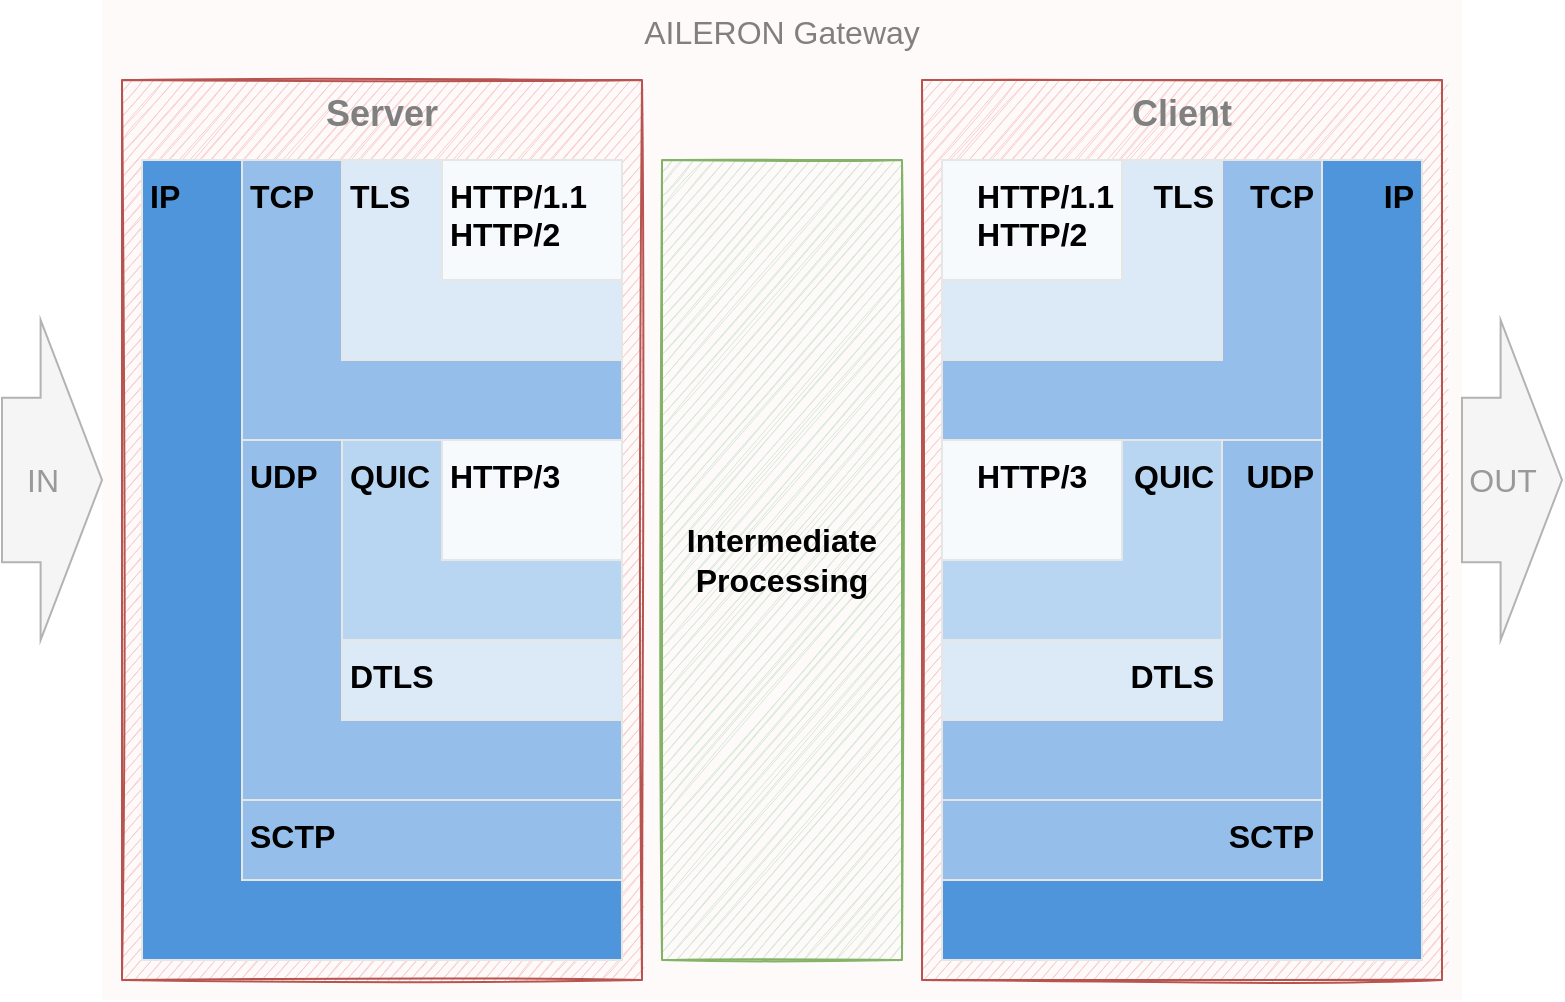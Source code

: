 <mxfile version="17.4.2" type="device"><diagram id="VVMdM74mDpFCBubdMjJu" name="Page-1"><mxGraphModel dx="1102" dy="1025" grid="1" gridSize="10" guides="1" tooltips="1" connect="1" arrows="1" fold="1" page="1" pageScale="1" pageWidth="850" pageHeight="1100" math="0" shadow="0"><root><mxCell id="0"/><mxCell id="1" parent="0"/><mxCell id="2PYzIpc_VmF3SlSVbqBO-26" value="AILERON Gateway" style="rounded=0;whiteSpace=wrap;html=1;fontSize=16;strokeColor=none;fillColor=#FFFAFA;verticalAlign=top;fontColor=#808080;" parent="1" vertex="1"><mxGeometry x="100" y="240" width="680" height="500" as="geometry"/></mxCell><mxCell id="z-5gMup4sKxpp_oHsNRf-16" value="Client" style="rounded=0;whiteSpace=wrap;html=1;sketch=1;fontSize=18;strokeColor=#b85450;strokeWidth=1;fillColor=#f8cecc;verticalAlign=top;fontStyle=1;imageAspect=0;fontColor=#808080;" parent="1" vertex="1"><mxGeometry x="510" y="280" width="260" height="450" as="geometry"/></mxCell><mxCell id="z-5gMup4sKxpp_oHsNRf-15" value="Server" style="rounded=0;whiteSpace=wrap;html=1;sketch=1;fontSize=18;strokeColor=#b85450;strokeWidth=1;fillColor=#f8cecc;verticalAlign=top;fontStyle=1;imageAspect=0;fontColor=#808080;" parent="1" vertex="1"><mxGeometry x="110" y="280" width="260" height="450" as="geometry"/></mxCell><mxCell id="z-5gMup4sKxpp_oHsNRf-12" value="Intermediate&lt;br style=&quot;font-size: 16px;&quot;&gt;Processing" style="rounded=0;whiteSpace=wrap;html=1;fontSize=16;strokeColor=#82b366;strokeWidth=1;fillColor=#d5e8d4;sketch=1;fontStyle=1;imageAspect=0;" parent="1" vertex="1"><mxGeometry x="380" y="320" width="120" height="400" as="geometry"/></mxCell><mxCell id="2PYzIpc_VmF3SlSVbqBO-28" value="IN&amp;nbsp;&amp;nbsp;" style="shape=singleArrow;whiteSpace=wrap;html=1;fontSize=16;strokeColor=#B3B3B3;fillColor=#f5f5f5;arrowWidth=0.514;arrowSize=0.614;fontColor=#999999;align=center;" parent="1" vertex="1"><mxGeometry x="50" y="400" width="50" height="160" as="geometry"/></mxCell><mxCell id="2PYzIpc_VmF3SlSVbqBO-31" value="OUT&amp;nbsp;&amp;nbsp;" style="shape=singleArrow;whiteSpace=wrap;html=1;fontSize=16;strokeColor=#B3B3B3;fillColor=#f5f5f5;arrowWidth=0.514;arrowSize=0.614;fontColor=#999999;align=center;" parent="1" vertex="1"><mxGeometry x="780" y="400" width="50" height="160" as="geometry"/></mxCell><mxCell id="2PYzIpc_VmF3SlSVbqBO-51" value="IP" style="rounded=0;whiteSpace=wrap;html=1;fontStyle=1;verticalAlign=top;align=left;fontSize=16;spacing=4;strokeColor=#E6E6E6;fillColor=#4e95dc;" parent="1" vertex="1"><mxGeometry x="120" y="320" width="240" height="400" as="geometry"/></mxCell><mxCell id="2PYzIpc_VmF3SlSVbqBO-52" value="TCP" style="rounded=0;whiteSpace=wrap;html=1;align=left;fontStyle=1;verticalAlign=top;fontSize=16;spacing=4;strokeColor=#E6E6E6;fillColor=#95bfea;" parent="1" vertex="1"><mxGeometry x="170" y="320" width="190" height="140" as="geometry"/></mxCell><mxCell id="2PYzIpc_VmF3SlSVbqBO-53" value="TLS" style="rounded=0;whiteSpace=wrap;html=1;align=left;verticalAlign=top;fontStyle=1;fontSize=16;spacing=4;strokeColor=#E6E6E6;fillColor=#dceaf8;" parent="1" vertex="1"><mxGeometry x="220" y="320" width="140" height="100" as="geometry"/></mxCell><mxCell id="2PYzIpc_VmF3SlSVbqBO-54" value="HTTP/1.1&lt;br style=&quot;font-size: 16px;&quot;&gt;HTTP/2&amp;nbsp; &amp;nbsp;" style="rounded=0;whiteSpace=wrap;html=1;align=left;verticalAlign=top;fontStyle=1;fontSize=16;spacing=4;strokeColor=#E6E6E6;fillColor=#f7fafd;" parent="1" vertex="1"><mxGeometry x="270" y="320" width="90" height="60" as="geometry"/></mxCell><mxCell id="2PYzIpc_VmF3SlSVbqBO-55" value="UDP" style="rounded=0;whiteSpace=wrap;html=1;align=left;fontStyle=1;verticalAlign=top;fontSize=16;spacing=4;strokeColor=#E6E6E6;fillColor=#95bfea;" parent="1" vertex="1"><mxGeometry x="170" y="460" width="190" height="180" as="geometry"/></mxCell><mxCell id="2PYzIpc_VmF3SlSVbqBO-56" value="QUIC" style="rounded=0;whiteSpace=wrap;html=1;align=left;verticalAlign=top;fontStyle=1;fontSize=16;spacing=4;strokeColor=#E6E6E6;fillColor=#b8d5f1;" parent="1" vertex="1"><mxGeometry x="220" y="460" width="140" height="100" as="geometry"/></mxCell><mxCell id="2PYzIpc_VmF3SlSVbqBO-57" value="HTTP/3" style="rounded=0;whiteSpace=wrap;html=1;align=left;verticalAlign=top;fontStyle=1;fontSize=16;spacing=4;strokeColor=#E6E6E6;fillColor=#f7fafd;" parent="1" vertex="1"><mxGeometry x="270" y="460" width="90" height="60" as="geometry"/></mxCell><mxCell id="2PYzIpc_VmF3SlSVbqBO-61" value="DTLS" style="rounded=0;whiteSpace=wrap;html=1;align=left;verticalAlign=top;fontStyle=1;fontSize=16;spacing=4;strokeColor=#E6E6E6;fillColor=#dceaf8;" parent="1" vertex="1"><mxGeometry x="220" y="560" width="140" height="40" as="geometry"/></mxCell><mxCell id="-tlah7sSdVU6tWUkPAmX-4" value="SCTP" style="rounded=0;whiteSpace=wrap;html=1;align=left;verticalAlign=top;fontStyle=1;fontSize=16;spacing=4;strokeColor=#E6E6E6;fillColor=#95BFEA;" parent="1" vertex="1"><mxGeometry x="170" y="640" width="190" height="40" as="geometry"/></mxCell><mxCell id="2PYzIpc_VmF3SlSVbqBO-35" value="IP" style="rounded=0;whiteSpace=wrap;html=1;fontStyle=1;verticalAlign=top;align=right;fontSize=16;spacing=4;strokeColor=#E6E6E6;fillColor=#4e95dc;" parent="1" vertex="1"><mxGeometry x="520" y="320" width="240" height="400" as="geometry"/></mxCell><mxCell id="2PYzIpc_VmF3SlSVbqBO-36" value="TCP" style="rounded=0;whiteSpace=wrap;html=1;align=right;fontStyle=1;verticalAlign=top;fontSize=16;spacing=4;strokeColor=#E6E6E6;fillColor=#95bfea;" parent="1" vertex="1"><mxGeometry x="520" y="320" width="190" height="140" as="geometry"/></mxCell><mxCell id="2PYzIpc_VmF3SlSVbqBO-37" value="TLS" style="rounded=0;whiteSpace=wrap;html=1;align=right;verticalAlign=top;fontStyle=1;fontSize=16;spacing=4;strokeColor=#E6E6E6;fillColor=#dceaf8;" parent="1" vertex="1"><mxGeometry x="520" y="320" width="140" height="100" as="geometry"/></mxCell><mxCell id="2PYzIpc_VmF3SlSVbqBO-38" value="HTTP/1.1&lt;br style=&quot;font-size: 16px&quot;&gt;HTTP/2&amp;nbsp; &amp;nbsp;" style="rounded=0;whiteSpace=wrap;html=1;align=right;verticalAlign=top;fontStyle=1;fontSize=16;spacing=4;strokeColor=#E6E6E6;fillColor=#f7fafd;" parent="1" vertex="1"><mxGeometry x="520" y="320" width="90" height="60" as="geometry"/></mxCell><mxCell id="2PYzIpc_VmF3SlSVbqBO-39" value="UDP" style="rounded=0;whiteSpace=wrap;html=1;align=right;fontStyle=1;verticalAlign=top;fontSize=16;spacing=4;strokeColor=#E6E6E6;fillColor=#95bfea;" parent="1" vertex="1"><mxGeometry x="520" y="460" width="190" height="180" as="geometry"/></mxCell><mxCell id="2PYzIpc_VmF3SlSVbqBO-40" value="QUIC" style="rounded=0;whiteSpace=wrap;html=1;align=right;verticalAlign=top;fontStyle=1;fontSize=16;spacing=4;strokeColor=#E6E6E6;fillColor=#b8d5f1;" parent="1" vertex="1"><mxGeometry x="520" y="460" width="140" height="100" as="geometry"/></mxCell><mxCell id="2PYzIpc_VmF3SlSVbqBO-41" value="HTTP/3&amp;nbsp; &amp;nbsp;" style="rounded=0;whiteSpace=wrap;html=1;align=right;verticalAlign=top;fontStyle=1;fontSize=16;spacing=4;strokeColor=#E6E6E6;fillColor=#f7fafd;" parent="1" vertex="1"><mxGeometry x="520" y="460" width="90" height="60" as="geometry"/></mxCell><mxCell id="2PYzIpc_VmF3SlSVbqBO-47" value="DTLS" style="rounded=0;whiteSpace=wrap;html=1;align=right;verticalAlign=top;fontStyle=1;fontSize=16;spacing=4;strokeColor=#E6E6E6;fillColor=#dceaf8;" parent="1" vertex="1"><mxGeometry x="520" y="560" width="140" height="40" as="geometry"/></mxCell><mxCell id="-tlah7sSdVU6tWUkPAmX-7" value="SCTP" style="rounded=0;whiteSpace=wrap;html=1;align=right;verticalAlign=top;fontStyle=1;fontSize=16;spacing=4;strokeColor=#E6E6E6;fillColor=#95BFEA;" parent="1" vertex="1"><mxGeometry x="520" y="640" width="190" height="40" as="geometry"/></mxCell></root></mxGraphModel></diagram></mxfile>